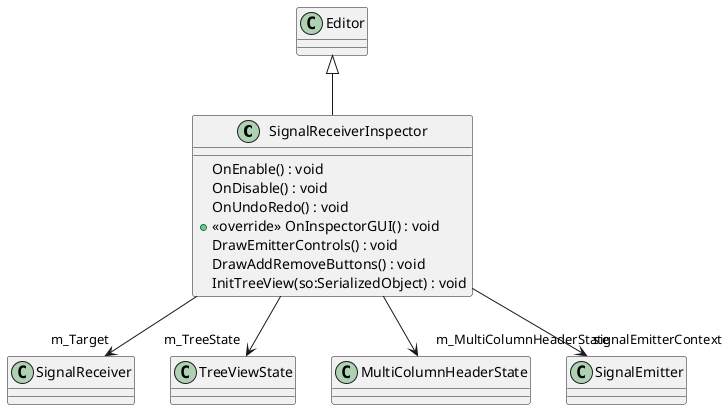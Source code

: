 @startuml
class SignalReceiverInspector {
    OnEnable() : void
    OnDisable() : void
    OnUndoRedo() : void
    + <<override>> OnInspectorGUI() : void
    DrawEmitterControls() : void
    DrawAddRemoveButtons() : void
    InitTreeView(so:SerializedObject) : void
}
Editor <|-- SignalReceiverInspector
SignalReceiverInspector --> "m_Target" SignalReceiver
SignalReceiverInspector --> "m_TreeState" TreeViewState
SignalReceiverInspector --> "m_MultiColumnHeaderState" MultiColumnHeaderState
SignalReceiverInspector --> "signalEmitterContext" SignalEmitter
@enduml
